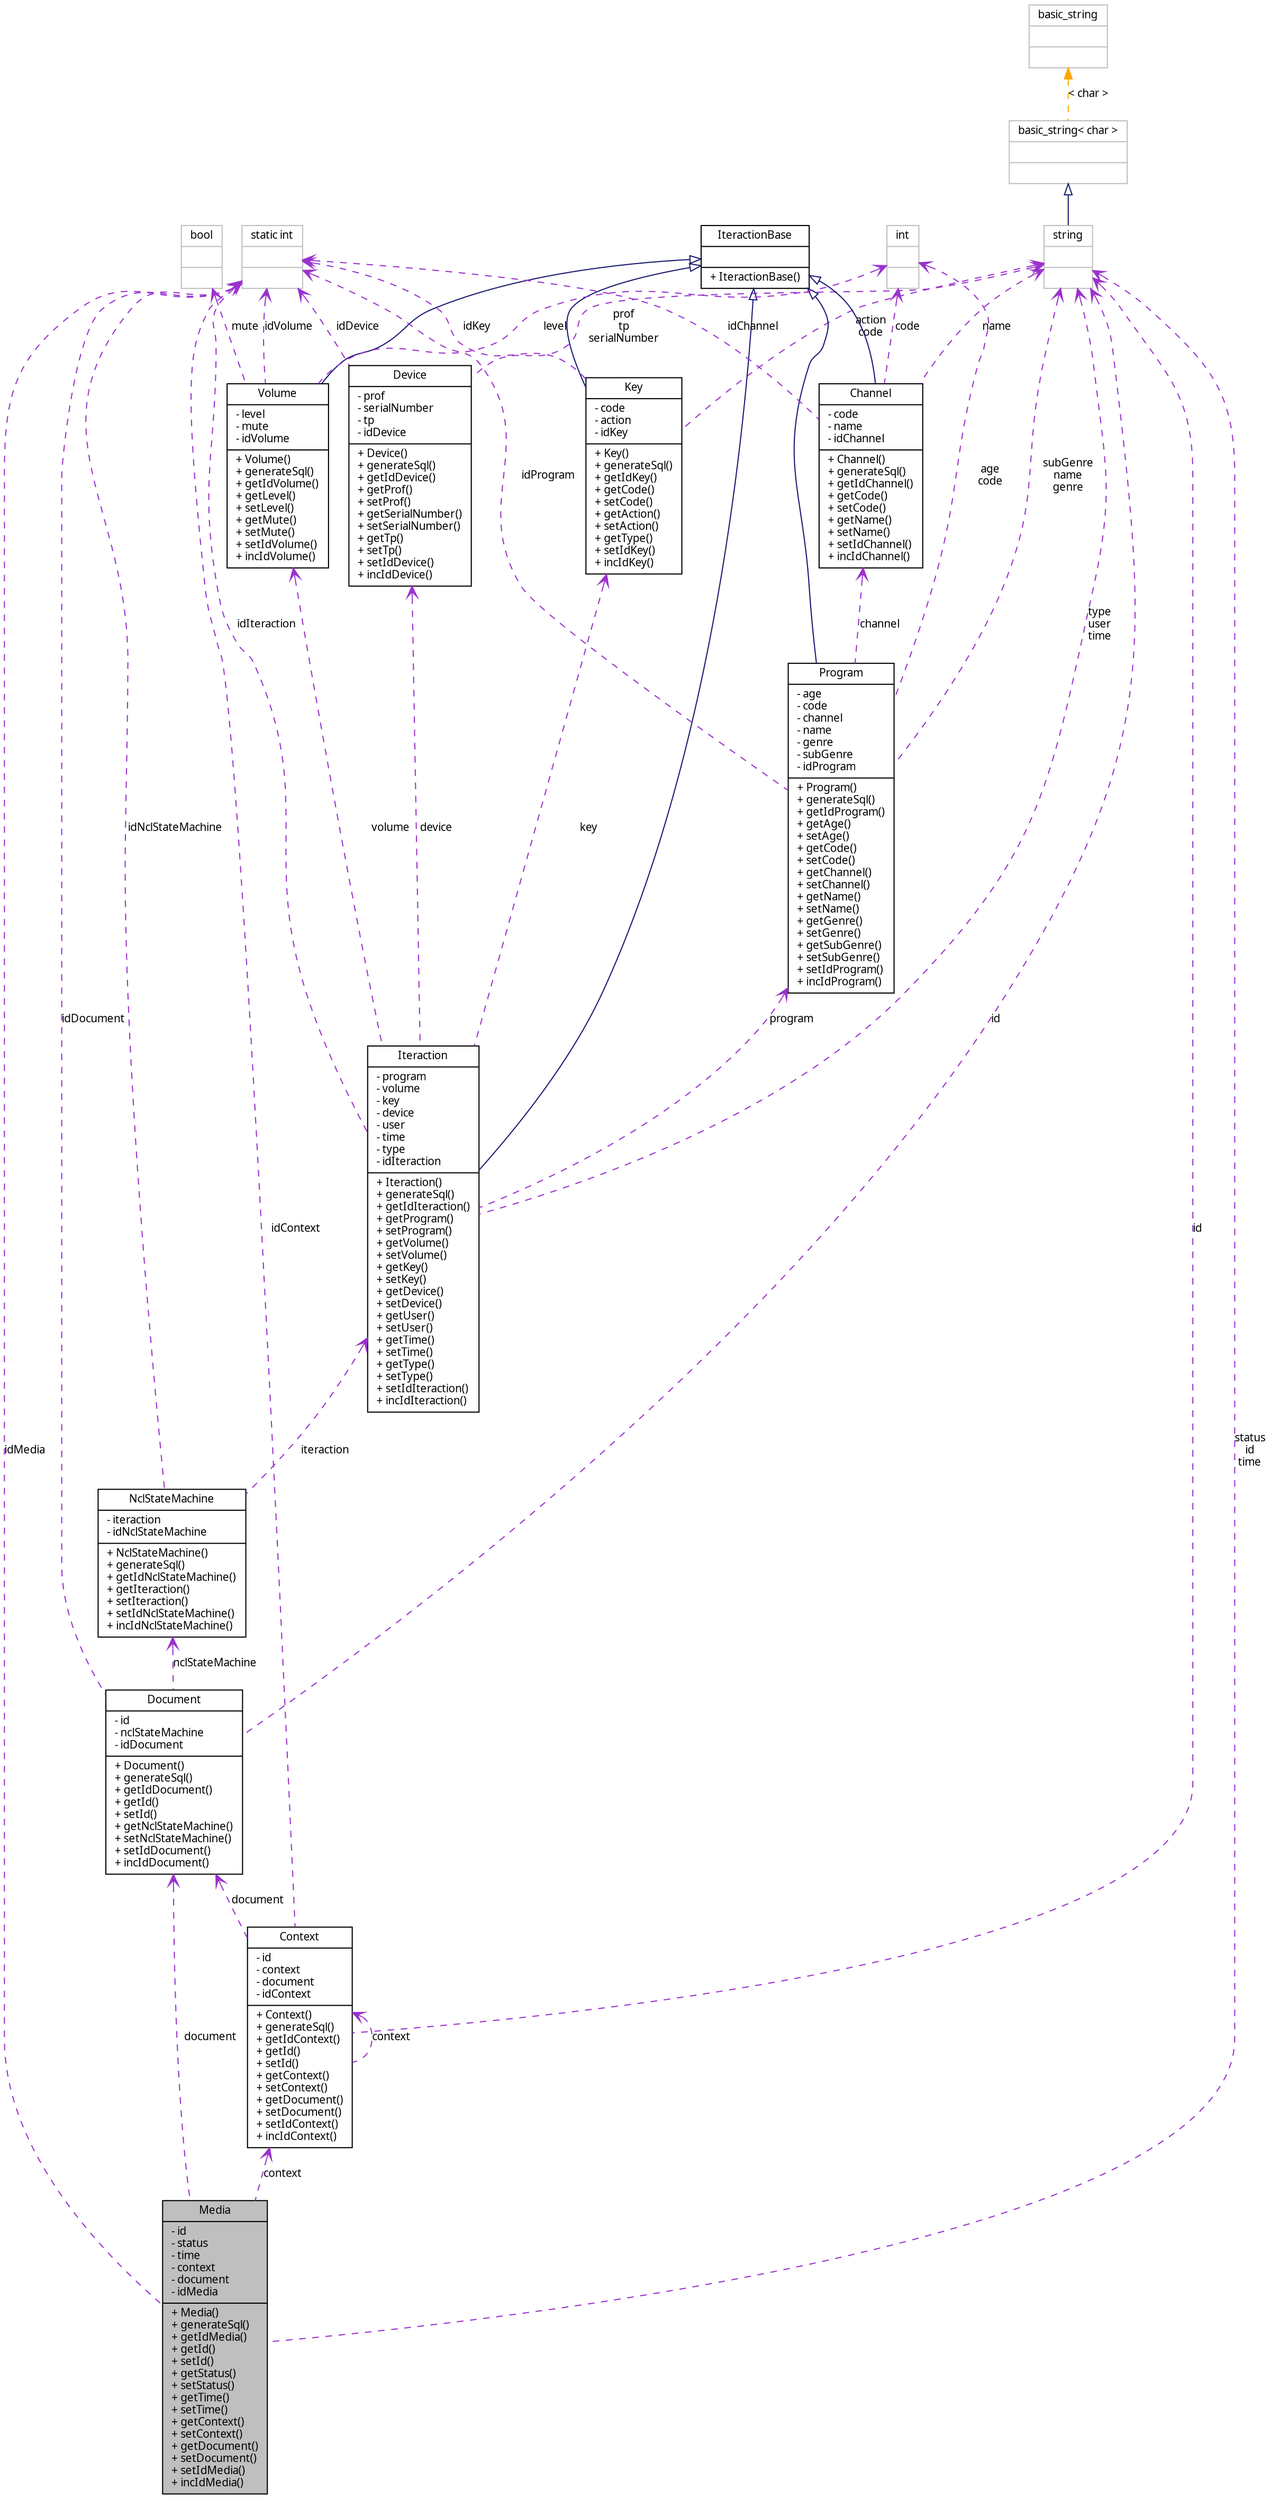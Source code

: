 digraph G
{
  edge [fontname="FreeSans.ttf",fontsize=10,labelfontname="FreeSans.ttf",labelfontsize=10];
  node [fontname="FreeSans.ttf",fontsize=10,shape=record];
  Node1 [label="{Media\n|- id\l- status\l- time\l- context\l- document\l- idMedia\l|+ Media()\l+ generateSql()\l+ getIdMedia()\l+ getId()\l+ setId()\l+ getStatus()\l+ setStatus()\l+ getTime()\l+ setTime()\l+ getContext()\l+ setContext()\l+ getDocument()\l+ setDocument()\l+ setIdMedia()\l+ incIdMedia()\l}",height=0.2,width=0.4,color="black", fillcolor="grey75", style="filled" fontcolor="black"];
  Node2 -> Node1 [dir=back,color="darkorchid3",fontsize=10,style="dashed",label="status\nid\ntime",arrowtail="open",fontname="FreeSans.ttf"];
  Node2 [label="{string\n||}",height=0.2,width=0.4,color="grey75", fillcolor="white", style="filled",tooltip="STL class."];
  Node3 -> Node2 [dir=back,color="midnightblue",fontsize=10,style="solid",arrowtail="empty",fontname="FreeSans.ttf"];
  Node3 [label="{basic_string\< char \>\n||}",height=0.2,width=0.4,color="grey75", fillcolor="white", style="filled"];
  Node4 -> Node3 [dir=back,color="orange",fontsize=10,style="dashed",label="\< char \>",fontname="FreeSans.ttf"];
  Node4 [label="{basic_string\n||}",height=0.2,width=0.4,color="grey75", fillcolor="white", style="filled",tooltip="STL class."];
  Node5 -> Node1 [dir=back,color="darkorchid3",fontsize=10,style="dashed",label="document",arrowtail="open",fontname="FreeSans.ttf"];
  Node5 [label="{Document\n|- id\l- nclStateMachine\l- idDocument\l|+ Document()\l+ generateSql()\l+ getIdDocument()\l+ getId()\l+ setId()\l+ getNclStateMachine()\l+ setNclStateMachine()\l+ setIdDocument()\l+ incIdDocument()\l}",height=0.2,width=0.4,color="black", fillcolor="white", style="filled",URL="$classbr_1_1ufscar_1_1lince_1_1ginga_1_1recommender_1_1Document.html"];
  Node2 -> Node5 [dir=back,color="darkorchid3",fontsize=10,style="dashed",label="id",arrowtail="open",fontname="FreeSans.ttf"];
  Node6 -> Node5 [dir=back,color="darkorchid3",fontsize=10,style="dashed",label="nclStateMachine",arrowtail="open",fontname="FreeSans.ttf"];
  Node6 [label="{NclStateMachine\n|- iteraction\l- idNclStateMachine\l|+ NclStateMachine()\l+ generateSql()\l+ getIdNclStateMachine()\l+ getIteraction()\l+ setIteraction()\l+ setIdNclStateMachine()\l+ incIdNclStateMachine()\l}",height=0.2,width=0.4,color="black", fillcolor="white", style="filled",URL="$classbr_1_1ufscar_1_1lince_1_1ginga_1_1recommender_1_1NclStateMachine.html"];
  Node7 -> Node6 [dir=back,color="darkorchid3",fontsize=10,style="dashed",label="iteraction",arrowtail="open",fontname="FreeSans.ttf"];
  Node7 [label="{Iteraction\n|- program\l- volume\l- key\l- device\l- user\l- time\l- type\l- idIteraction\l|+ Iteraction()\l+ generateSql()\l+ getIdIteraction()\l+ getProgram()\l+ setProgram()\l+ getVolume()\l+ setVolume()\l+ getKey()\l+ setKey()\l+ getDevice()\l+ setDevice()\l+ getUser()\l+ setUser()\l+ getTime()\l+ setTime()\l+ getType()\l+ setType()\l+ setIdIteraction()\l+ incIdIteraction()\l}",height=0.2,width=0.4,color="black", fillcolor="white", style="filled",URL="$classbr_1_1ufscar_1_1lince_1_1ginga_1_1recommender_1_1Iteraction.html"];
  Node8 -> Node7 [dir=back,color="midnightblue",fontsize=10,style="solid",arrowtail="empty",fontname="FreeSans.ttf"];
  Node8 [label="{IteractionBase\n||+ IteractionBase()\l}",height=0.2,width=0.4,color="black", fillcolor="white", style="filled",URL="$classbr_1_1ufscar_1_1lince_1_1ginga_1_1recommender_1_1IteractionBase.html"];
  Node9 -> Node7 [dir=back,color="darkorchid3",fontsize=10,style="dashed",label="program",arrowtail="open",fontname="FreeSans.ttf"];
  Node9 [label="{Program\n|- age\l- code\l- channel\l- name\l- genre\l- subGenre\l- idProgram\l|+ Program()\l+ generateSql()\l+ getIdProgram()\l+ getAge()\l+ setAge()\l+ getCode()\l+ setCode()\l+ getChannel()\l+ setChannel()\l+ getName()\l+ setName()\l+ getGenre()\l+ setGenre()\l+ getSubGenre()\l+ setSubGenre()\l+ setIdProgram()\l+ incIdProgram()\l}",height=0.2,width=0.4,color="black", fillcolor="white", style="filled",URL="$classbr_1_1ufscar_1_1lince_1_1ginga_1_1recommender_1_1Program.html"];
  Node8 -> Node9 [dir=back,color="midnightblue",fontsize=10,style="solid",arrowtail="empty",fontname="FreeSans.ttf"];
  Node10 -> Node9 [dir=back,color="darkorchid3",fontsize=10,style="dashed",label="age\ncode",arrowtail="open",fontname="FreeSans.ttf"];
  Node10 [label="{int\n||}",height=0.2,width=0.4,color="grey75", fillcolor="white", style="filled"];
  Node2 -> Node9 [dir=back,color="darkorchid3",fontsize=10,style="dashed",label="subGenre\nname\ngenre",arrowtail="open",fontname="FreeSans.ttf"];
  Node11 -> Node9 [dir=back,color="darkorchid3",fontsize=10,style="dashed",label="channel",arrowtail="open",fontname="FreeSans.ttf"];
  Node11 [label="{Channel\n|- code\l- name\l- idChannel\l|+ Channel()\l+ generateSql()\l+ getIdChannel()\l+ getCode()\l+ setCode()\l+ getName()\l+ setName()\l+ setIdChannel()\l+ incIdChannel()\l}",height=0.2,width=0.4,color="black", fillcolor="white", style="filled",URL="$classbr_1_1ufscar_1_1lince_1_1ginga_1_1recommender_1_1Channel.html"];
  Node8 -> Node11 [dir=back,color="midnightblue",fontsize=10,style="solid",arrowtail="empty",fontname="FreeSans.ttf"];
  Node10 -> Node11 [dir=back,color="darkorchid3",fontsize=10,style="dashed",label="code",arrowtail="open",fontname="FreeSans.ttf"];
  Node2 -> Node11 [dir=back,color="darkorchid3",fontsize=10,style="dashed",label="name",arrowtail="open",fontname="FreeSans.ttf"];
  Node12 -> Node11 [dir=back,color="darkorchid3",fontsize=10,style="dashed",label="idChannel",arrowtail="open",fontname="FreeSans.ttf"];
  Node12 [label="{static int\n||}",height=0.2,width=0.4,color="grey75", fillcolor="white", style="filled"];
  Node12 -> Node9 [dir=back,color="darkorchid3",fontsize=10,style="dashed",label="idProgram",arrowtail="open",fontname="FreeSans.ttf"];
  Node13 -> Node7 [dir=back,color="darkorchid3",fontsize=10,style="dashed",label="key",arrowtail="open",fontname="FreeSans.ttf"];
  Node13 [label="{Key\n|- code\l- action\l- idKey\l|+ Key()\l+ generateSql()\l+ getIdKey()\l+ getCode()\l+ setCode()\l+ getAction()\l+ setAction()\l+ getType()\l+ setIdKey()\l+ incIdKey()\l}",height=0.2,width=0.4,color="black", fillcolor="white", style="filled",URL="$classbr_1_1ufscar_1_1lince_1_1ginga_1_1recommender_1_1Key.html"];
  Node8 -> Node13 [dir=back,color="midnightblue",fontsize=10,style="solid",arrowtail="empty",fontname="FreeSans.ttf"];
  Node2 -> Node13 [dir=back,color="darkorchid3",fontsize=10,style="dashed",label="action\ncode",arrowtail="open",fontname="FreeSans.ttf"];
  Node12 -> Node13 [dir=back,color="darkorchid3",fontsize=10,style="dashed",label="idKey",arrowtail="open",fontname="FreeSans.ttf"];
  Node2 -> Node7 [dir=back,color="darkorchid3",fontsize=10,style="dashed",label="type\nuser\ntime",arrowtail="open",fontname="FreeSans.ttf"];
  Node14 -> Node7 [dir=back,color="darkorchid3",fontsize=10,style="dashed",label="volume",arrowtail="open",fontname="FreeSans.ttf"];
  Node14 [label="{Volume\n|- level\l- mute\l- idVolume\l|+ Volume()\l+ generateSql()\l+ getIdVolume()\l+ getLevel()\l+ setLevel()\l+ getMute()\l+ setMute()\l+ setIdVolume()\l+ incIdVolume()\l}",height=0.2,width=0.4,color="black", fillcolor="white", style="filled",URL="$classbr_1_1ufscar_1_1lince_1_1ginga_1_1recommender_1_1Volume.html"];
  Node8 -> Node14 [dir=back,color="midnightblue",fontsize=10,style="solid",arrowtail="empty",fontname="FreeSans.ttf"];
  Node10 -> Node14 [dir=back,color="darkorchid3",fontsize=10,style="dashed",label="level",arrowtail="open",fontname="FreeSans.ttf"];
  Node15 -> Node14 [dir=back,color="darkorchid3",fontsize=10,style="dashed",label="mute",arrowtail="open",fontname="FreeSans.ttf"];
  Node15 [label="{bool\n||}",height=0.2,width=0.4,color="grey75", fillcolor="white", style="filled"];
  Node12 -> Node14 [dir=back,color="darkorchid3",fontsize=10,style="dashed",label="idVolume",arrowtail="open",fontname="FreeSans.ttf"];
  Node16 -> Node7 [dir=back,color="darkorchid3",fontsize=10,style="dashed",label="device",arrowtail="open",fontname="FreeSans.ttf"];
  Node16 [label="{Device\n|- prof\l- serialNumber\l- tp\l- idDevice\l|+ Device()\l+ generateSql()\l+ getIdDevice()\l+ getProf()\l+ setProf()\l+ getSerialNumber()\l+ setSerialNumber()\l+ getTp()\l+ setTp()\l+ setIdDevice()\l+ incIdDevice()\l}",height=0.2,width=0.4,color="black", fillcolor="white", style="filled",URL="$classbr_1_1ufscar_1_1lince_1_1ginga_1_1recommender_1_1Device.html"];
  Node2 -> Node16 [dir=back,color="darkorchid3",fontsize=10,style="dashed",label="prof\ntp\nserialNumber",arrowtail="open",fontname="FreeSans.ttf"];
  Node12 -> Node16 [dir=back,color="darkorchid3",fontsize=10,style="dashed",label="idDevice",arrowtail="open",fontname="FreeSans.ttf"];
  Node12 -> Node7 [dir=back,color="darkorchid3",fontsize=10,style="dashed",label="idIteraction",arrowtail="open",fontname="FreeSans.ttf"];
  Node12 -> Node6 [dir=back,color="darkorchid3",fontsize=10,style="dashed",label="idNclStateMachine",arrowtail="open",fontname="FreeSans.ttf"];
  Node12 -> Node5 [dir=back,color="darkorchid3",fontsize=10,style="dashed",label="idDocument",arrowtail="open",fontname="FreeSans.ttf"];
  Node17 -> Node1 [dir=back,color="darkorchid3",fontsize=10,style="dashed",label="context",arrowtail="open",fontname="FreeSans.ttf"];
  Node17 [label="{Context\n|- id\l- context\l- document\l- idContext\l|+ Context()\l+ generateSql()\l+ getIdContext()\l+ getId()\l+ setId()\l+ getContext()\l+ setContext()\l+ getDocument()\l+ setDocument()\l+ setIdContext()\l+ incIdContext()\l}",height=0.2,width=0.4,color="black", fillcolor="white", style="filled",URL="$classbr_1_1ufscar_1_1lince_1_1ginga_1_1recommender_1_1Context.html"];
  Node2 -> Node17 [dir=back,color="darkorchid3",fontsize=10,style="dashed",label="id",arrowtail="open",fontname="FreeSans.ttf"];
  Node5 -> Node17 [dir=back,color="darkorchid3",fontsize=10,style="dashed",label="document",arrowtail="open",fontname="FreeSans.ttf"];
  Node17 -> Node17 [dir=back,color="darkorchid3",fontsize=10,style="dashed",label="context",arrowtail="open",fontname="FreeSans.ttf"];
  Node12 -> Node17 [dir=back,color="darkorchid3",fontsize=10,style="dashed",label="idContext",arrowtail="open",fontname="FreeSans.ttf"];
  Node12 -> Node1 [dir=back,color="darkorchid3",fontsize=10,style="dashed",label="idMedia",arrowtail="open",fontname="FreeSans.ttf"];
}
